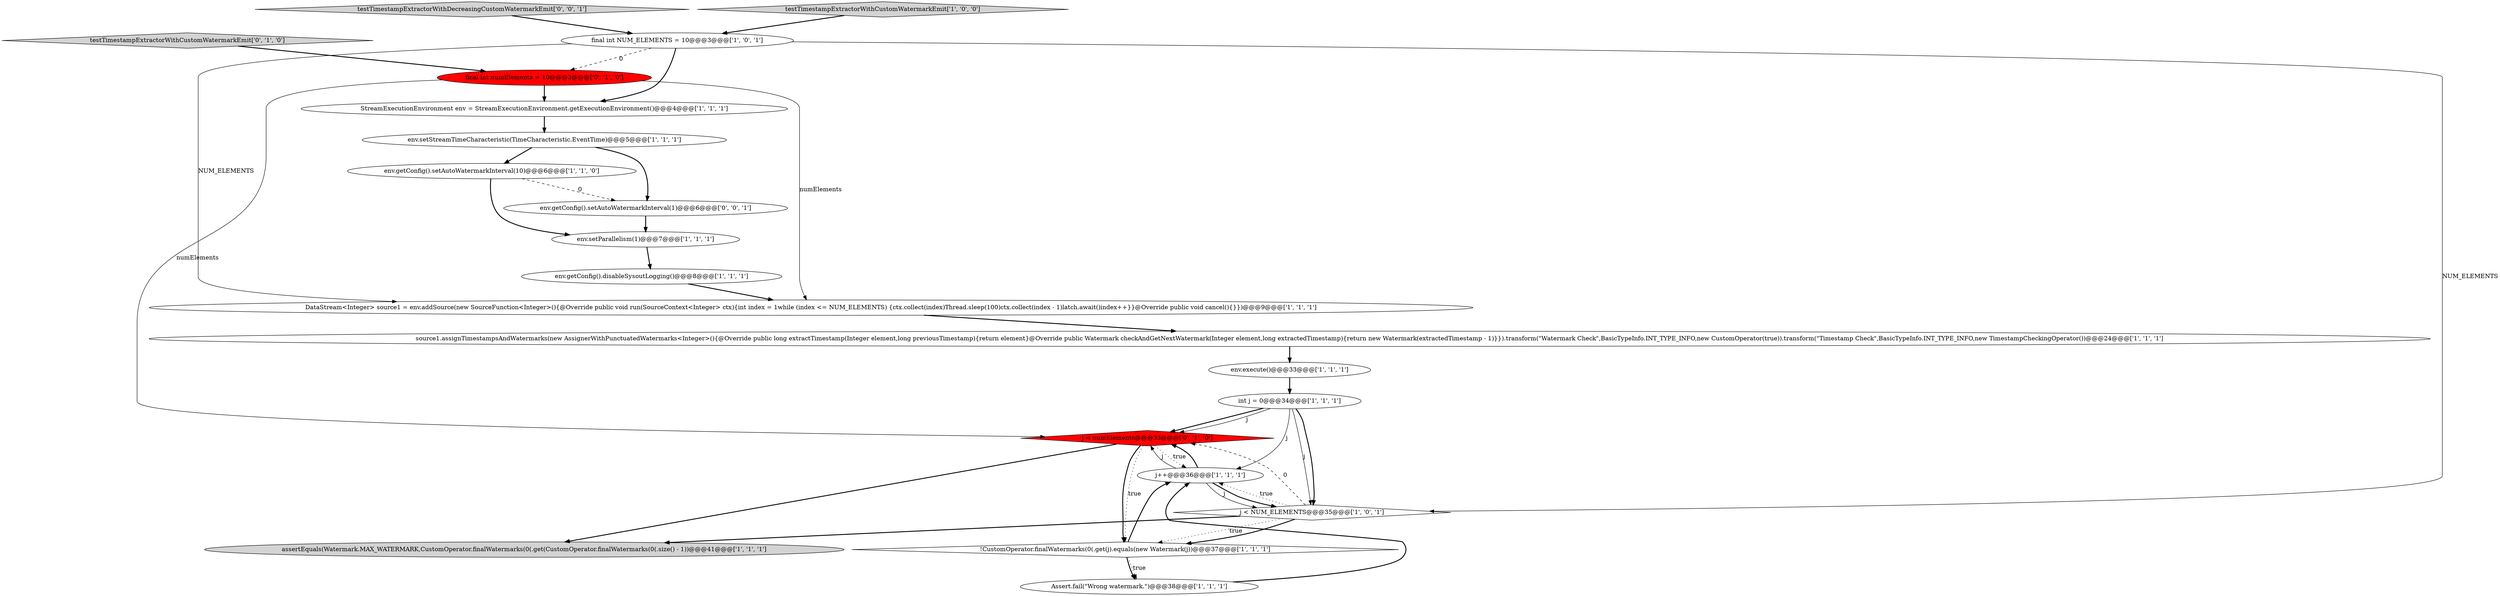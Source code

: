 digraph {
3 [style = filled, label = "final int NUM_ELEMENTS = 10@@@3@@@['1', '0', '1']", fillcolor = white, shape = ellipse image = "AAA0AAABBB1BBB"];
17 [style = filled, label = "j < numElements@@@33@@@['0', '1', '0']", fillcolor = red, shape = diamond image = "AAA1AAABBB2BBB"];
18 [style = filled, label = "testTimestampExtractorWithCustomWatermarkEmit['0', '1', '0']", fillcolor = lightgray, shape = diamond image = "AAA0AAABBB2BBB"];
2 [style = filled, label = "j++@@@36@@@['1', '1', '1']", fillcolor = white, shape = ellipse image = "AAA0AAABBB1BBB"];
11 [style = filled, label = "!CustomOperator.finalWatermarks(0(.get(j).equals(new Watermark(j))@@@37@@@['1', '1', '1']", fillcolor = white, shape = diamond image = "AAA0AAABBB1BBB"];
16 [style = filled, label = "final int numElements = 10@@@3@@@['0', '1', '0']", fillcolor = red, shape = ellipse image = "AAA1AAABBB2BBB"];
15 [style = filled, label = "env.execute()@@@33@@@['1', '1', '1']", fillcolor = white, shape = ellipse image = "AAA0AAABBB1BBB"];
8 [style = filled, label = "j < NUM_ELEMENTS@@@35@@@['1', '0', '1']", fillcolor = white, shape = diamond image = "AAA0AAABBB1BBB"];
20 [style = filled, label = "testTimestampExtractorWithDecreasingCustomWatermarkEmit['0', '0', '1']", fillcolor = lightgray, shape = diamond image = "AAA0AAABBB3BBB"];
1 [style = filled, label = "assertEquals(Watermark.MAX_WATERMARK,CustomOperator.finalWatermarks(0(.get(CustomOperator.finalWatermarks(0(.size() - 1))@@@41@@@['1', '1', '1']", fillcolor = lightgray, shape = ellipse image = "AAA0AAABBB1BBB"];
7 [style = filled, label = "int j = 0@@@34@@@['1', '1', '1']", fillcolor = white, shape = ellipse image = "AAA0AAABBB1BBB"];
13 [style = filled, label = "Assert.fail(\"Wrong watermark.\")@@@38@@@['1', '1', '1']", fillcolor = white, shape = ellipse image = "AAA0AAABBB1BBB"];
12 [style = filled, label = "env.getConfig().setAutoWatermarkInterval(10)@@@6@@@['1', '1', '0']", fillcolor = white, shape = ellipse image = "AAA0AAABBB1BBB"];
14 [style = filled, label = "DataStream<Integer> source1 = env.addSource(new SourceFunction<Integer>(){@Override public void run(SourceContext<Integer> ctx){int index = 1while (index <= NUM_ELEMENTS) {ctx.collect(index)Thread.sleep(100)ctx.collect(index - 1)latch.await()index++}}@Override public void cancel(){}})@@@9@@@['1', '1', '1']", fillcolor = white, shape = ellipse image = "AAA0AAABBB1BBB"];
5 [style = filled, label = "testTimestampExtractorWithCustomWatermarkEmit['1', '0', '0']", fillcolor = lightgray, shape = diamond image = "AAA0AAABBB1BBB"];
9 [style = filled, label = "env.setStreamTimeCharacteristic(TimeCharacteristic.EventTime)@@@5@@@['1', '1', '1']", fillcolor = white, shape = ellipse image = "AAA0AAABBB1BBB"];
10 [style = filled, label = "source1.assignTimestampsAndWatermarks(new AssignerWithPunctuatedWatermarks<Integer>(){@Override public long extractTimestamp(Integer element,long previousTimestamp){return element}@Override public Watermark checkAndGetNextWatermark(Integer element,long extractedTimestamp){return new Watermark(extractedTimestamp - 1)}}).transform(\"Watermark Check\",BasicTypeInfo.INT_TYPE_INFO,new CustomOperator(true)).transform(\"Timestamp Check\",BasicTypeInfo.INT_TYPE_INFO,new TimestampCheckingOperator())@@@24@@@['1', '1', '1']", fillcolor = white, shape = ellipse image = "AAA0AAABBB1BBB"];
0 [style = filled, label = "env.setParallelism(1)@@@7@@@['1', '1', '1']", fillcolor = white, shape = ellipse image = "AAA0AAABBB1BBB"];
19 [style = filled, label = "env.getConfig().setAutoWatermarkInterval(1)@@@6@@@['0', '0', '1']", fillcolor = white, shape = ellipse image = "AAA0AAABBB3BBB"];
6 [style = filled, label = "env.getConfig().disableSysoutLogging()@@@8@@@['1', '1', '1']", fillcolor = white, shape = ellipse image = "AAA0AAABBB1BBB"];
4 [style = filled, label = "StreamExecutionEnvironment env = StreamExecutionEnvironment.getExecutionEnvironment()@@@4@@@['1', '1', '1']", fillcolor = white, shape = ellipse image = "AAA0AAABBB1BBB"];
2->17 [style = bold, label=""];
5->3 [style = bold, label=""];
4->9 [style = bold, label=""];
7->8 [style = solid, label="j"];
16->14 [style = solid, label="numElements"];
7->17 [style = bold, label=""];
10->15 [style = bold, label=""];
16->17 [style = solid, label="numElements"];
15->7 [style = bold, label=""];
17->1 [style = bold, label=""];
0->6 [style = bold, label=""];
8->2 [style = dotted, label="true"];
17->11 [style = dotted, label="true"];
14->10 [style = bold, label=""];
3->14 [style = solid, label="NUM_ELEMENTS"];
20->3 [style = bold, label=""];
7->17 [style = solid, label="j"];
11->13 [style = dotted, label="true"];
7->8 [style = bold, label=""];
12->0 [style = bold, label=""];
3->4 [style = bold, label=""];
11->2 [style = bold, label=""];
19->0 [style = bold, label=""];
6->14 [style = bold, label=""];
8->1 [style = bold, label=""];
2->8 [style = solid, label="j"];
12->19 [style = dashed, label="0"];
2->17 [style = solid, label="j"];
11->13 [style = bold, label=""];
7->2 [style = solid, label="j"];
9->19 [style = bold, label=""];
8->11 [style = dotted, label="true"];
8->17 [style = dashed, label="0"];
17->2 [style = dotted, label="true"];
9->12 [style = bold, label=""];
16->4 [style = bold, label=""];
8->11 [style = bold, label=""];
3->16 [style = dashed, label="0"];
2->8 [style = bold, label=""];
3->8 [style = solid, label="NUM_ELEMENTS"];
13->2 [style = bold, label=""];
17->11 [style = bold, label=""];
18->16 [style = bold, label=""];
}
